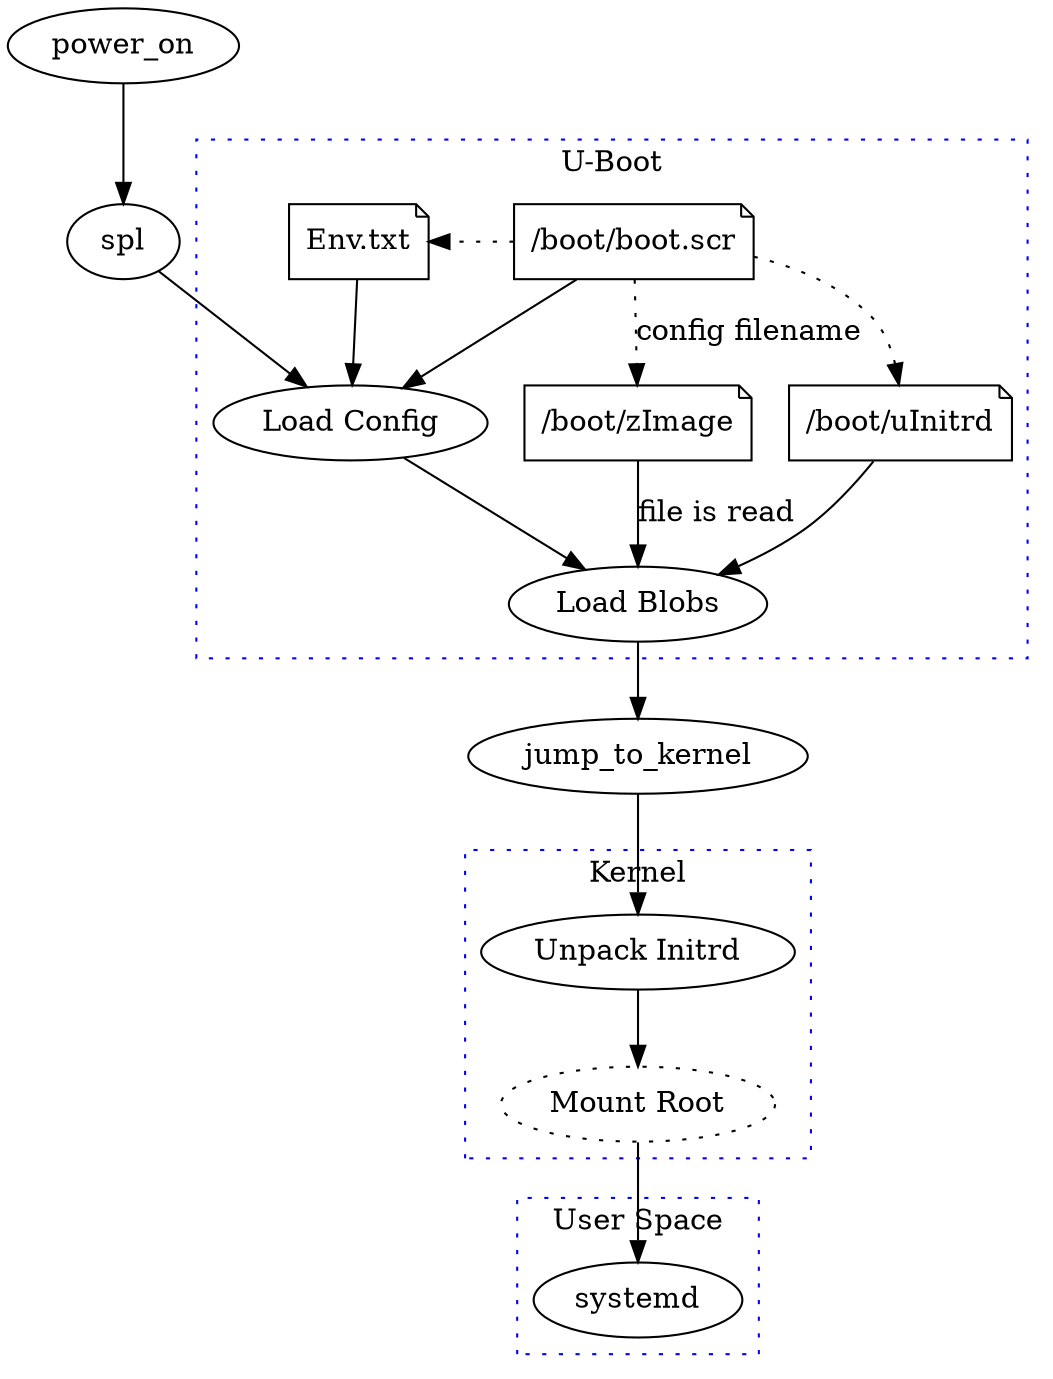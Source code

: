 #
# Show the boot process up until userspace
#
# (however, not the same for raspberry pi bootup)
#

digraph g{
    power_on -> spl;
    spl -> uboot_config;

    subgraph cluster_uboot {
        label="U-Boot";
        graph[style=dotted];
        color=blue;

        uboot_config [label="Load Config"];

        env_txt [label="Env.txt" shape=note];
        boot_scr [label="/boot/boot.scr" shape=note];
        env_txt -> uboot_config;
        boot_scr -> uboot_config;

        boot_scr -> env_txt [style=dotted];
        {rank=same boot_scr env_txt}

        boot_scr -> zImage [style=dotted label="config filename"];
        boot_scr -> uInitrd [style=dotted];

        uboot_load [label="Load Blobs"];
        zImage [label="/boot/zImage" shape=note];
        uInitrd [label="/boot/uInitrd" shape=note];
        zImage -> uboot_load [label="file is read"];
        uInitrd -> uboot_load;

        uboot_config -> uboot_load;
    }

    uboot_load -> jump_to_kernel -> kernel_unpack;

    subgraph cluster_kernel {
        label="Kernel";
        graph[style=dotted];
        color=blue;

        kernel_unpack [label="Unpack Initrd"];
        mount_root [label="Mount Root" style=dotted];

        kernel_unpack -> mount_root;
    }

    subgraph cluster_userspace {
        label="User Space";
        graph[style=dotted];
        color=blue;

        mount_root -> systemd;
    }
}
